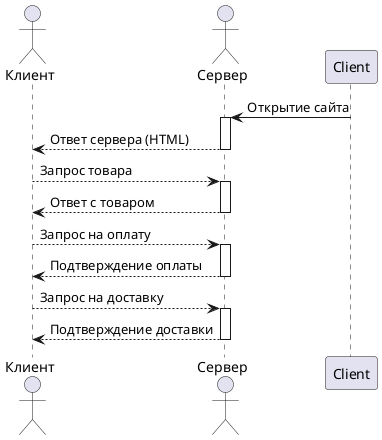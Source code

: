 @startuml  
actor Клиент as Клиент  
actor Сервер as Сервер  
  
Client -> Сервер : Открытие сайта  
activate Сервер  
  
Сервер --> Клиент : Ответ сервера (HTML)  
deactivate Сервер  
  
Клиент --> Сервер : Запрос товара  
activate Сервер  
  
Сервер --> Клиент : Ответ с товаром  
deactivate Сервер  
  
Клиент --> Сервер : Запрос на оплату  
activate Сервер  
  
Сервер --> Клиент : Подтверждение оплаты  
deactivate Сервер  
  
Клиент --> Сервер : Запрос на доставку  
activate Сервер  
  
Сервер --> Клиент : Подтверждение доставки  
deactivate Сервер  
@enduml 
